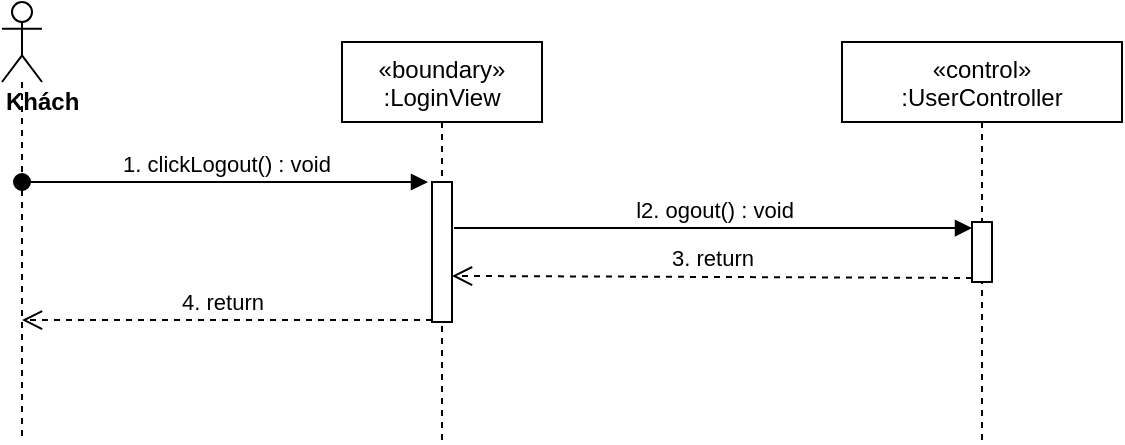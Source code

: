 <mxfile version="14.7.0" type="device"><diagram id="kgpKYQtTHZ0yAKxKKP6v" name="Page-1"><mxGraphModel dx="1108" dy="425" grid="1" gridSize="10" guides="1" tooltips="1" connect="1" arrows="1" fold="1" page="1" pageScale="1" pageWidth="850" pageHeight="1100" math="0" shadow="0"><root><mxCell id="0"/><mxCell id="1" parent="0"/><mxCell id="iRY-_i7k-yxGKBdcrNnx-1" value="«boundary»&#10;:LoginView" style="shape=umlLifeline;perimeter=lifelinePerimeter;container=1;collapsible=0;recursiveResize=0;rounded=0;shadow=0;strokeWidth=1;" vertex="1" parent="1"><mxGeometry x="230" y="80" width="100" height="200" as="geometry"/></mxCell><mxCell id="iRY-_i7k-yxGKBdcrNnx-2" value="" style="points=[];perimeter=orthogonalPerimeter;rounded=0;shadow=0;strokeWidth=1;" vertex="1" parent="iRY-_i7k-yxGKBdcrNnx-1"><mxGeometry x="45" y="70" width="10" height="70" as="geometry"/></mxCell><mxCell id="iRY-_i7k-yxGKBdcrNnx-4" value="«control»&#10;:UserController" style="shape=umlLifeline;perimeter=lifelinePerimeter;container=1;collapsible=0;recursiveResize=0;rounded=0;shadow=0;strokeWidth=1;" vertex="1" parent="1"><mxGeometry x="480" y="80" width="140" height="200" as="geometry"/></mxCell><mxCell id="iRY-_i7k-yxGKBdcrNnx-6" value="&lt;div&gt;&lt;b&gt;Khách&lt;/b&gt;&lt;/div&gt;" style="shape=umlLifeline;participant=umlActor;perimeter=lifelinePerimeter;whiteSpace=wrap;html=1;container=1;collapsible=0;recursiveResize=0;verticalAlign=top;spacingTop=36;outlineConnect=0;align=left;" vertex="1" parent="1"><mxGeometry x="60" y="60" width="20" height="220" as="geometry"/></mxCell><mxCell id="iRY-_i7k-yxGKBdcrNnx-7" value="1. clickLogout() : void" style="html=1;verticalAlign=bottom;startArrow=oval;startFill=1;endArrow=block;startSize=8;entryX=-0.2;entryY=0;entryDx=0;entryDy=0;entryPerimeter=0;" edge="1" parent="1" source="iRY-_i7k-yxGKBdcrNnx-6" target="iRY-_i7k-yxGKBdcrNnx-2"><mxGeometry width="60" relative="1" as="geometry"><mxPoint x="390" y="220" as="sourcePoint"/><mxPoint x="450" y="220" as="targetPoint"/></mxGeometry></mxCell><mxCell id="iRY-_i7k-yxGKBdcrNnx-23" value="l2. ogout() : void" style="html=1;verticalAlign=bottom;endArrow=block;exitX=1.1;exitY=0.329;exitDx=0;exitDy=0;exitPerimeter=0;" edge="1" parent="1" source="iRY-_i7k-yxGKBdcrNnx-2" target="iRY-_i7k-yxGKBdcrNnx-24"><mxGeometry width="80" relative="1" as="geometry"><mxPoint x="285" y="177" as="sourcePoint"/><mxPoint x="460" y="160" as="targetPoint"/></mxGeometry></mxCell><mxCell id="iRY-_i7k-yxGKBdcrNnx-24" value="" style="html=1;points=[];perimeter=orthogonalPerimeter;" vertex="1" parent="1"><mxGeometry x="545" y="170" width="10" height="30" as="geometry"/></mxCell><mxCell id="iRY-_i7k-yxGKBdcrNnx-25" value="3. return" style="html=1;verticalAlign=bottom;endArrow=open;dashed=1;endSize=8;exitX=0;exitY=0.933;exitDx=0;exitDy=0;exitPerimeter=0;entryX=1;entryY=0.671;entryDx=0;entryDy=0;entryPerimeter=0;" edge="1" parent="1" source="iRY-_i7k-yxGKBdcrNnx-24" target="iRY-_i7k-yxGKBdcrNnx-2"><mxGeometry relative="1" as="geometry"><mxPoint x="460" y="160" as="sourcePoint"/><mxPoint x="290" y="198" as="targetPoint"/></mxGeometry></mxCell><mxCell id="iRY-_i7k-yxGKBdcrNnx-26" value="4. return" style="html=1;verticalAlign=bottom;endArrow=open;dashed=1;endSize=8;exitX=0;exitY=0.986;exitDx=0;exitDy=0;exitPerimeter=0;" edge="1" parent="1" source="iRY-_i7k-yxGKBdcrNnx-2" target="iRY-_i7k-yxGKBdcrNnx-6"><mxGeometry x="0.022" relative="1" as="geometry"><mxPoint x="460" y="160" as="sourcePoint"/><mxPoint x="380" y="160" as="targetPoint"/><mxPoint as="offset"/></mxGeometry></mxCell></root></mxGraphModel></diagram></mxfile>